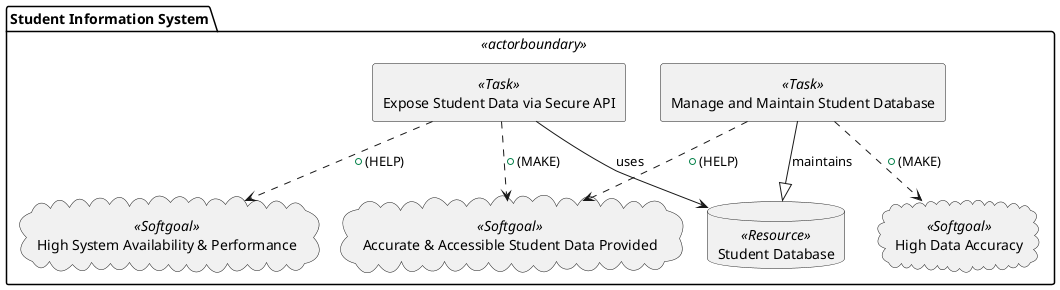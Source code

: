 @startuml
package "Student Information System" <<actorboundary>> {
cloud "Accurate & Accessible Student Data Provided" as SG_ProvideStudentData <<Softgoal>>
    rectangle "Manage and Maintain Student Database" as T_ManageDB <<Task>>
    rectangle "Expose Student Data via Secure API" as T_ExposeDataAPI <<Task>>
    T_ExposeDataAPI ..> SG_ProvideStudentData: + (MAKE)
    T_ManageDB ..> SG_ProvideStudentData: + (HELP)

database "Student Database" as R_StudentDB <<Resource>>
    T_ManageDB --|> R_StudentDB : maintains
    T_ExposeDataAPI --> R_StudentDB: uses

cloud "High Data Accuracy" as SG_DataAccuracy <<Softgoal>>
    T_ManageDB ..> SG_DataAccuracy: + (MAKE)
cloud "High System Availability & Performance" as SG_SystemAvailability <<Softgoal>>
    T_ExposeDataAPI ..> SG_SystemAvailability: + (HELP)
}
@enduml
